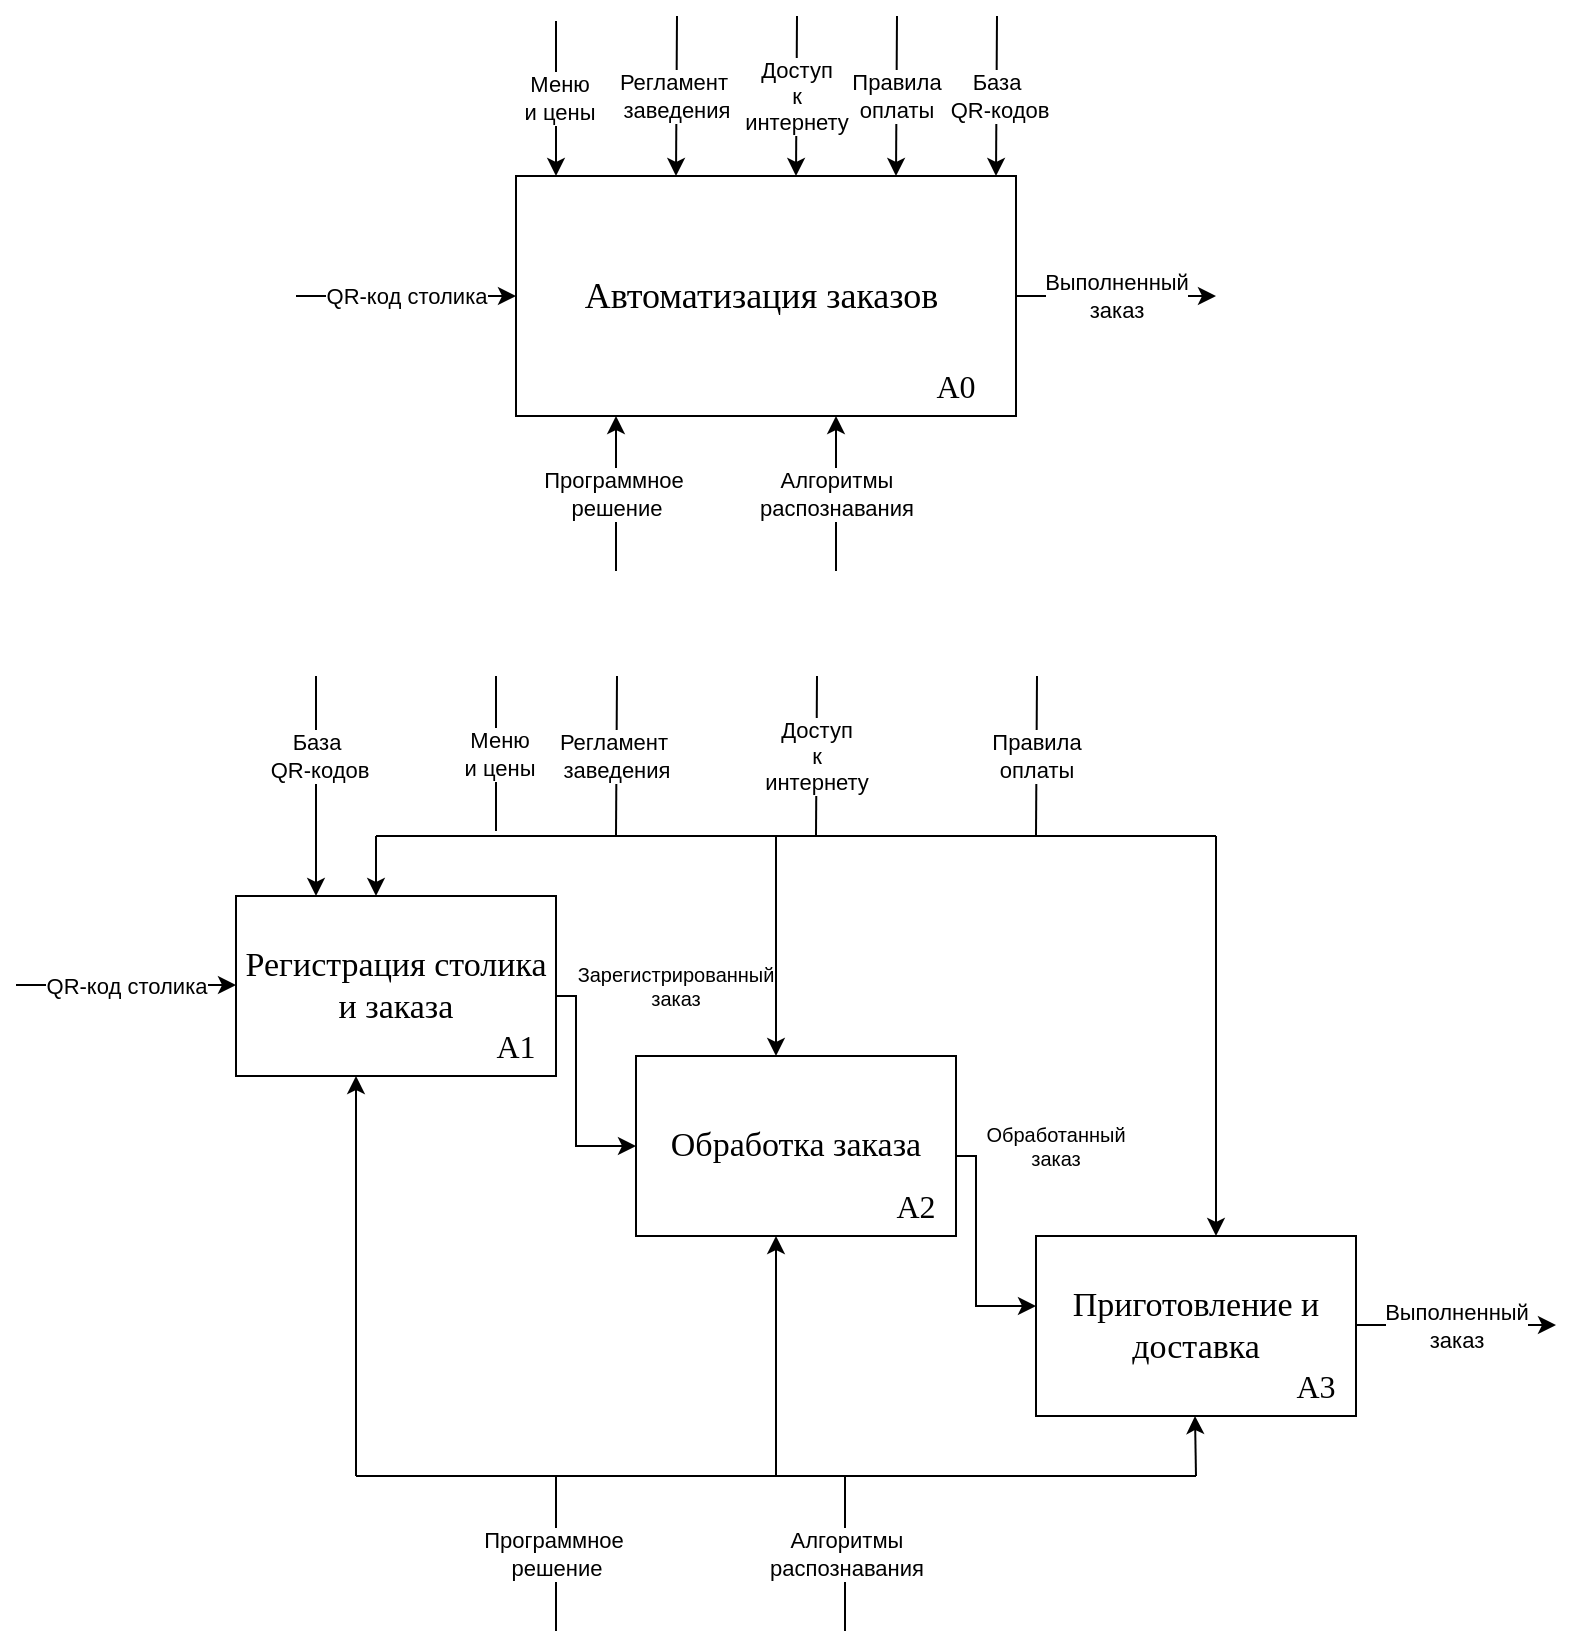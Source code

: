<mxfile version="21.7.5" type="github">
  <diagram name="Страница — 1" id="EunSvjTo_XKafHwg6r-F">
    <mxGraphModel dx="954" dy="512" grid="0" gridSize="10" guides="1" tooltips="1" connect="1" arrows="1" fold="1" page="1" pageScale="1" pageWidth="827" pageHeight="1169" math="0" shadow="0">
      <root>
        <mxCell id="0" />
        <mxCell id="1" parent="0" />
        <mxCell id="4DFE52tn5cyWbE6RlDJZ-1" value="Автоматизация заказов&amp;nbsp;" style="rounded=0;whiteSpace=wrap;html=1;fontFamily=Times New Roman;fontSize=18;" vertex="1" parent="1">
          <mxGeometry x="270" y="170" width="250" height="120" as="geometry" />
        </mxCell>
        <mxCell id="4DFE52tn5cyWbE6RlDJZ-2" value="А0" style="text;html=1;strokeColor=none;fillColor=none;align=center;verticalAlign=middle;whiteSpace=wrap;rounded=0;fontFamily=Times New Roman;fontSize=16;" vertex="1" parent="1">
          <mxGeometry x="460" y="260" width="60" height="30" as="geometry" />
        </mxCell>
        <mxCell id="4DFE52tn5cyWbE6RlDJZ-3" value="QR-код столика" style="endArrow=classic;html=1;rounded=0;entryX=0;entryY=0.5;entryDx=0;entryDy=0;" edge="1" parent="1" target="4DFE52tn5cyWbE6RlDJZ-1">
          <mxGeometry width="50" height="50" relative="1" as="geometry">
            <mxPoint x="160" y="230" as="sourcePoint" />
            <mxPoint x="220" y="190" as="targetPoint" />
          </mxGeometry>
        </mxCell>
        <mxCell id="4DFE52tn5cyWbE6RlDJZ-5" value="Выполненный&lt;br&gt;заказ" style="endArrow=classic;html=1;rounded=0;" edge="1" parent="1">
          <mxGeometry width="50" height="50" relative="1" as="geometry">
            <mxPoint x="520" y="230" as="sourcePoint" />
            <mxPoint x="620" y="230" as="targetPoint" />
          </mxGeometry>
        </mxCell>
        <mxCell id="4DFE52tn5cyWbE6RlDJZ-6" value="&amp;nbsp;Меню&lt;br&gt;&amp;nbsp;и цены" style="endArrow=classic;html=1;rounded=0;entryX=0.2;entryY=-0.021;entryDx=0;entryDy=0;entryPerimeter=0;" edge="1" parent="1">
          <mxGeometry width="50" height="50" relative="1" as="geometry">
            <mxPoint x="290" y="92.52" as="sourcePoint" />
            <mxPoint x="290" y="170.0" as="targetPoint" />
          </mxGeometry>
        </mxCell>
        <mxCell id="4DFE52tn5cyWbE6RlDJZ-7" value="Регламент&amp;nbsp;&lt;br&gt;заведения" style="endArrow=classic;html=1;rounded=0;entryX=0.2;entryY=-0.021;entryDx=0;entryDy=0;entryPerimeter=0;" edge="1" parent="1">
          <mxGeometry width="50" height="50" relative="1" as="geometry">
            <mxPoint x="350.5" y="90" as="sourcePoint" />
            <mxPoint x="350" y="170" as="targetPoint" />
          </mxGeometry>
        </mxCell>
        <mxCell id="4DFE52tn5cyWbE6RlDJZ-9" value="Доступ&lt;br&gt;к &lt;br&gt;интернету" style="endArrow=classic;html=1;rounded=0;entryX=0.2;entryY=-0.021;entryDx=0;entryDy=0;entryPerimeter=0;" edge="1" parent="1">
          <mxGeometry width="50" height="50" relative="1" as="geometry">
            <mxPoint x="410.5" y="90" as="sourcePoint" />
            <mxPoint x="410" y="170" as="targetPoint" />
          </mxGeometry>
        </mxCell>
        <mxCell id="4DFE52tn5cyWbE6RlDJZ-10" value="Правила&lt;br&gt;оплаты" style="endArrow=classic;html=1;rounded=0;entryX=0.2;entryY=-0.021;entryDx=0;entryDy=0;entryPerimeter=0;" edge="1" parent="1">
          <mxGeometry width="50" height="50" relative="1" as="geometry">
            <mxPoint x="460.5" y="90" as="sourcePoint" />
            <mxPoint x="460" y="170" as="targetPoint" />
          </mxGeometry>
        </mxCell>
        <mxCell id="4DFE52tn5cyWbE6RlDJZ-11" value="Программное&amp;nbsp;&lt;br&gt;решение" style="endArrow=none;html=1;rounded=0;entryX=0.2;entryY=-0.021;entryDx=0;entryDy=0;entryPerimeter=0;startArrow=classic;startFill=1;endFill=0;" edge="1" parent="1">
          <mxGeometry width="50" height="50" relative="1" as="geometry">
            <mxPoint x="320" y="290" as="sourcePoint" />
            <mxPoint x="320" y="367.48" as="targetPoint" />
          </mxGeometry>
        </mxCell>
        <mxCell id="4DFE52tn5cyWbE6RlDJZ-12" value="База&lt;br&gt;&amp;nbsp;QR-кодов" style="endArrow=classic;html=1;rounded=0;entryX=0.2;entryY=-0.021;entryDx=0;entryDy=0;entryPerimeter=0;" edge="1" parent="1">
          <mxGeometry width="50" height="50" relative="1" as="geometry">
            <mxPoint x="510.5" y="90" as="sourcePoint" />
            <mxPoint x="510" y="170" as="targetPoint" />
          </mxGeometry>
        </mxCell>
        <mxCell id="4DFE52tn5cyWbE6RlDJZ-13" value="Алгоритмы&lt;br&gt;распознавания" style="endArrow=none;html=1;rounded=0;entryX=0.2;entryY=-0.021;entryDx=0;entryDy=0;entryPerimeter=0;startArrow=classic;startFill=1;endFill=0;" edge="1" parent="1">
          <mxGeometry width="50" height="50" relative="1" as="geometry">
            <mxPoint x="430" y="290" as="sourcePoint" />
            <mxPoint x="430" y="367.48" as="targetPoint" />
          </mxGeometry>
        </mxCell>
        <mxCell id="4DFE52tn5cyWbE6RlDJZ-14" value="Регистрация столика и заказа" style="rounded=0;whiteSpace=wrap;html=1;fontSize=17;fontFamily=Times New Roman;" vertex="1" parent="1">
          <mxGeometry x="130" y="530" width="160" height="90" as="geometry" />
        </mxCell>
        <mxCell id="4DFE52tn5cyWbE6RlDJZ-15" value="А1" style="text;html=1;strokeColor=none;fillColor=none;align=center;verticalAlign=middle;whiteSpace=wrap;rounded=0;fontFamily=Times New Roman;fontSize=16;" vertex="1" parent="1">
          <mxGeometry x="240" y="590" width="60" height="30" as="geometry" />
        </mxCell>
        <mxCell id="4DFE52tn5cyWbE6RlDJZ-16" value="Обработка заказа" style="rounded=0;whiteSpace=wrap;html=1;fontSize=17;fontFamily=Times New Roman;" vertex="1" parent="1">
          <mxGeometry x="330" y="610" width="160" height="90" as="geometry" />
        </mxCell>
        <mxCell id="4DFE52tn5cyWbE6RlDJZ-17" value="А2" style="text;html=1;strokeColor=none;fillColor=none;align=center;verticalAlign=middle;whiteSpace=wrap;rounded=0;fontFamily=Times New Roman;fontSize=16;" vertex="1" parent="1">
          <mxGeometry x="440" y="670" width="60" height="30" as="geometry" />
        </mxCell>
        <mxCell id="4DFE52tn5cyWbE6RlDJZ-18" value="Приготовление и доставка" style="rounded=0;whiteSpace=wrap;html=1;fontSize=17;fontFamily=Times New Roman;" vertex="1" parent="1">
          <mxGeometry x="530" y="700" width="160" height="90" as="geometry" />
        </mxCell>
        <mxCell id="4DFE52tn5cyWbE6RlDJZ-19" value="А3" style="text;html=1;strokeColor=none;fillColor=none;align=center;verticalAlign=middle;whiteSpace=wrap;rounded=0;fontFamily=Times New Roman;fontSize=16;" vertex="1" parent="1">
          <mxGeometry x="640" y="760" width="60" height="30" as="geometry" />
        </mxCell>
        <mxCell id="4DFE52tn5cyWbE6RlDJZ-20" value="QR-код столика" style="endArrow=classic;html=1;rounded=0;entryX=0;entryY=0.5;entryDx=0;entryDy=0;" edge="1" parent="1">
          <mxGeometry width="50" height="50" relative="1" as="geometry">
            <mxPoint x="20" y="574.5" as="sourcePoint" />
            <mxPoint x="130" y="574.5" as="targetPoint" />
          </mxGeometry>
        </mxCell>
        <mxCell id="4DFE52tn5cyWbE6RlDJZ-21" value="Выполненный&lt;br&gt;заказ" style="endArrow=classic;html=1;rounded=0;" edge="1" parent="1">
          <mxGeometry width="50" height="50" relative="1" as="geometry">
            <mxPoint x="690" y="744.5" as="sourcePoint" />
            <mxPoint x="790" y="744.5" as="targetPoint" />
          </mxGeometry>
        </mxCell>
        <mxCell id="4DFE52tn5cyWbE6RlDJZ-22" value="Программное&amp;nbsp;&lt;br&gt;решение" style="endArrow=none;html=1;rounded=0;entryX=0.2;entryY=-0.021;entryDx=0;entryDy=0;entryPerimeter=0;startArrow=none;startFill=0;endFill=0;" edge="1" parent="1">
          <mxGeometry width="50" height="50" relative="1" as="geometry">
            <mxPoint x="290" y="820" as="sourcePoint" />
            <mxPoint x="290" y="897.48" as="targetPoint" />
          </mxGeometry>
        </mxCell>
        <mxCell id="4DFE52tn5cyWbE6RlDJZ-24" value="Алгоритмы&lt;br&gt;распознавания" style="endArrow=none;html=1;rounded=0;entryX=0.2;entryY=-0.021;entryDx=0;entryDy=0;entryPerimeter=0;startArrow=none;startFill=0;endFill=0;" edge="1" parent="1">
          <mxGeometry width="50" height="50" relative="1" as="geometry">
            <mxPoint x="434.5" y="820" as="sourcePoint" />
            <mxPoint x="434.5" y="897.48" as="targetPoint" />
          </mxGeometry>
        </mxCell>
        <mxCell id="4DFE52tn5cyWbE6RlDJZ-25" value="" style="endArrow=none;html=1;rounded=0;" edge="1" parent="1">
          <mxGeometry width="50" height="50" relative="1" as="geometry">
            <mxPoint x="190" y="820" as="sourcePoint" />
            <mxPoint x="610" y="820" as="targetPoint" />
          </mxGeometry>
        </mxCell>
        <mxCell id="4DFE52tn5cyWbE6RlDJZ-26" value="" style="endArrow=classic;html=1;rounded=0;" edge="1" parent="1">
          <mxGeometry width="50" height="50" relative="1" as="geometry">
            <mxPoint x="190" y="820" as="sourcePoint" />
            <mxPoint x="190" y="620" as="targetPoint" />
          </mxGeometry>
        </mxCell>
        <mxCell id="4DFE52tn5cyWbE6RlDJZ-27" value="" style="endArrow=classic;html=1;rounded=0;" edge="1" parent="1">
          <mxGeometry width="50" height="50" relative="1" as="geometry">
            <mxPoint x="400" y="820" as="sourcePoint" />
            <mxPoint x="400" y="700" as="targetPoint" />
          </mxGeometry>
        </mxCell>
        <mxCell id="4DFE52tn5cyWbE6RlDJZ-28" value="" style="endArrow=classic;html=1;rounded=0;" edge="1" parent="1">
          <mxGeometry width="50" height="50" relative="1" as="geometry">
            <mxPoint x="610" y="820" as="sourcePoint" />
            <mxPoint x="609.5" y="790" as="targetPoint" />
          </mxGeometry>
        </mxCell>
        <mxCell id="4DFE52tn5cyWbE6RlDJZ-29" value="" style="endArrow=none;html=1;rounded=0;" edge="1" parent="1">
          <mxGeometry width="50" height="50" relative="1" as="geometry">
            <mxPoint x="200" y="500" as="sourcePoint" />
            <mxPoint x="620" y="500" as="targetPoint" />
          </mxGeometry>
        </mxCell>
        <mxCell id="4DFE52tn5cyWbE6RlDJZ-30" value="" style="endArrow=classic;html=1;rounded=0;" edge="1" parent="1">
          <mxGeometry width="50" height="50" relative="1" as="geometry">
            <mxPoint x="200" y="500" as="sourcePoint" />
            <mxPoint x="200" y="530" as="targetPoint" />
          </mxGeometry>
        </mxCell>
        <mxCell id="4DFE52tn5cyWbE6RlDJZ-31" value="" style="endArrow=classic;html=1;rounded=0;" edge="1" parent="1">
          <mxGeometry width="50" height="50" relative="1" as="geometry">
            <mxPoint x="400" y="500" as="sourcePoint" />
            <mxPoint x="400" y="610" as="targetPoint" />
          </mxGeometry>
        </mxCell>
        <mxCell id="4DFE52tn5cyWbE6RlDJZ-33" value="" style="endArrow=classic;html=1;rounded=0;" edge="1" parent="1">
          <mxGeometry width="50" height="50" relative="1" as="geometry">
            <mxPoint x="620" y="500" as="sourcePoint" />
            <mxPoint x="620" y="700" as="targetPoint" />
          </mxGeometry>
        </mxCell>
        <mxCell id="4DFE52tn5cyWbE6RlDJZ-34" value="Регламент&amp;nbsp;&lt;br&gt;заведения" style="endArrow=none;html=1;rounded=0;entryX=0.2;entryY=-0.021;entryDx=0;entryDy=0;entryPerimeter=0;startArrow=none;startFill=0;endFill=0;" edge="1" parent="1">
          <mxGeometry width="50" height="50" relative="1" as="geometry">
            <mxPoint x="320.5" y="420" as="sourcePoint" />
            <mxPoint x="320" y="500" as="targetPoint" />
          </mxGeometry>
        </mxCell>
        <mxCell id="4DFE52tn5cyWbE6RlDJZ-35" value="Доступ&lt;br&gt;к &lt;br&gt;интернету" style="endArrow=none;html=1;rounded=0;entryX=0.2;entryY=-0.021;entryDx=0;entryDy=0;entryPerimeter=0;endFill=0;" edge="1" parent="1">
          <mxGeometry width="50" height="50" relative="1" as="geometry">
            <mxPoint x="420.5" y="420" as="sourcePoint" />
            <mxPoint x="420" y="500" as="targetPoint" />
          </mxGeometry>
        </mxCell>
        <mxCell id="4DFE52tn5cyWbE6RlDJZ-36" value="Правила&lt;br&gt;оплаты" style="endArrow=none;html=1;rounded=0;entryX=0.2;entryY=-0.021;entryDx=0;entryDy=0;entryPerimeter=0;endFill=0;" edge="1" parent="1">
          <mxGeometry width="50" height="50" relative="1" as="geometry">
            <mxPoint x="530.5" y="420" as="sourcePoint" />
            <mxPoint x="530" y="500" as="targetPoint" />
          </mxGeometry>
        </mxCell>
        <mxCell id="4DFE52tn5cyWbE6RlDJZ-37" value="База&lt;br&gt;&amp;nbsp;QR-кодов" style="endArrow=classic;html=1;rounded=0;entryX=0.2;entryY=-0.021;entryDx=0;entryDy=0;entryPerimeter=0;" edge="1" parent="1">
          <mxGeometry x="-0.273" width="50" height="50" relative="1" as="geometry">
            <mxPoint x="170" y="420" as="sourcePoint" />
            <mxPoint x="170" y="530" as="targetPoint" />
            <mxPoint as="offset" />
          </mxGeometry>
        </mxCell>
        <mxCell id="4DFE52tn5cyWbE6RlDJZ-38" value="&amp;nbsp;Меню&lt;br&gt;&amp;nbsp;и цены" style="endArrow=none;html=1;rounded=0;entryX=0.2;entryY=-0.021;entryDx=0;entryDy=0;entryPerimeter=0;endFill=0;" edge="1" parent="1">
          <mxGeometry width="50" height="50" relative="1" as="geometry">
            <mxPoint x="260" y="420" as="sourcePoint" />
            <mxPoint x="260" y="497.48" as="targetPoint" />
          </mxGeometry>
        </mxCell>
        <mxCell id="4DFE52tn5cyWbE6RlDJZ-39" value="" style="endArrow=classic;html=1;rounded=0;entryX=0;entryY=0.5;entryDx=0;entryDy=0;" edge="1" parent="1" target="4DFE52tn5cyWbE6RlDJZ-16">
          <mxGeometry width="50" height="50" relative="1" as="geometry">
            <mxPoint x="290" y="580" as="sourcePoint" />
            <mxPoint x="340" y="528" as="targetPoint" />
            <Array as="points">
              <mxPoint x="300" y="580" />
              <mxPoint x="300" y="655" />
            </Array>
          </mxGeometry>
        </mxCell>
        <mxCell id="4DFE52tn5cyWbE6RlDJZ-40" value="Зарегистрированный&lt;br style=&quot;font-size: 10px;&quot;&gt;заказ" style="text;html=1;strokeColor=none;fillColor=none;align=center;verticalAlign=middle;whiteSpace=wrap;rounded=0;fontSize=10;" vertex="1" parent="1">
          <mxGeometry x="320" y="560" width="60" height="30" as="geometry" />
        </mxCell>
        <mxCell id="4DFE52tn5cyWbE6RlDJZ-41" value="" style="endArrow=classic;html=1;rounded=0;entryX=0;entryY=0.5;entryDx=0;entryDy=0;" edge="1" parent="1">
          <mxGeometry width="50" height="50" relative="1" as="geometry">
            <mxPoint x="490" y="660" as="sourcePoint" />
            <mxPoint x="530" y="735" as="targetPoint" />
            <Array as="points">
              <mxPoint x="500" y="660" />
              <mxPoint x="500" y="735" />
            </Array>
          </mxGeometry>
        </mxCell>
        <mxCell id="4DFE52tn5cyWbE6RlDJZ-42" value="Обработанный заказ" style="text;html=1;strokeColor=none;fillColor=none;align=center;verticalAlign=middle;whiteSpace=wrap;rounded=0;fontSize=10;" vertex="1" parent="1">
          <mxGeometry x="510" y="640" width="60" height="30" as="geometry" />
        </mxCell>
      </root>
    </mxGraphModel>
  </diagram>
</mxfile>
